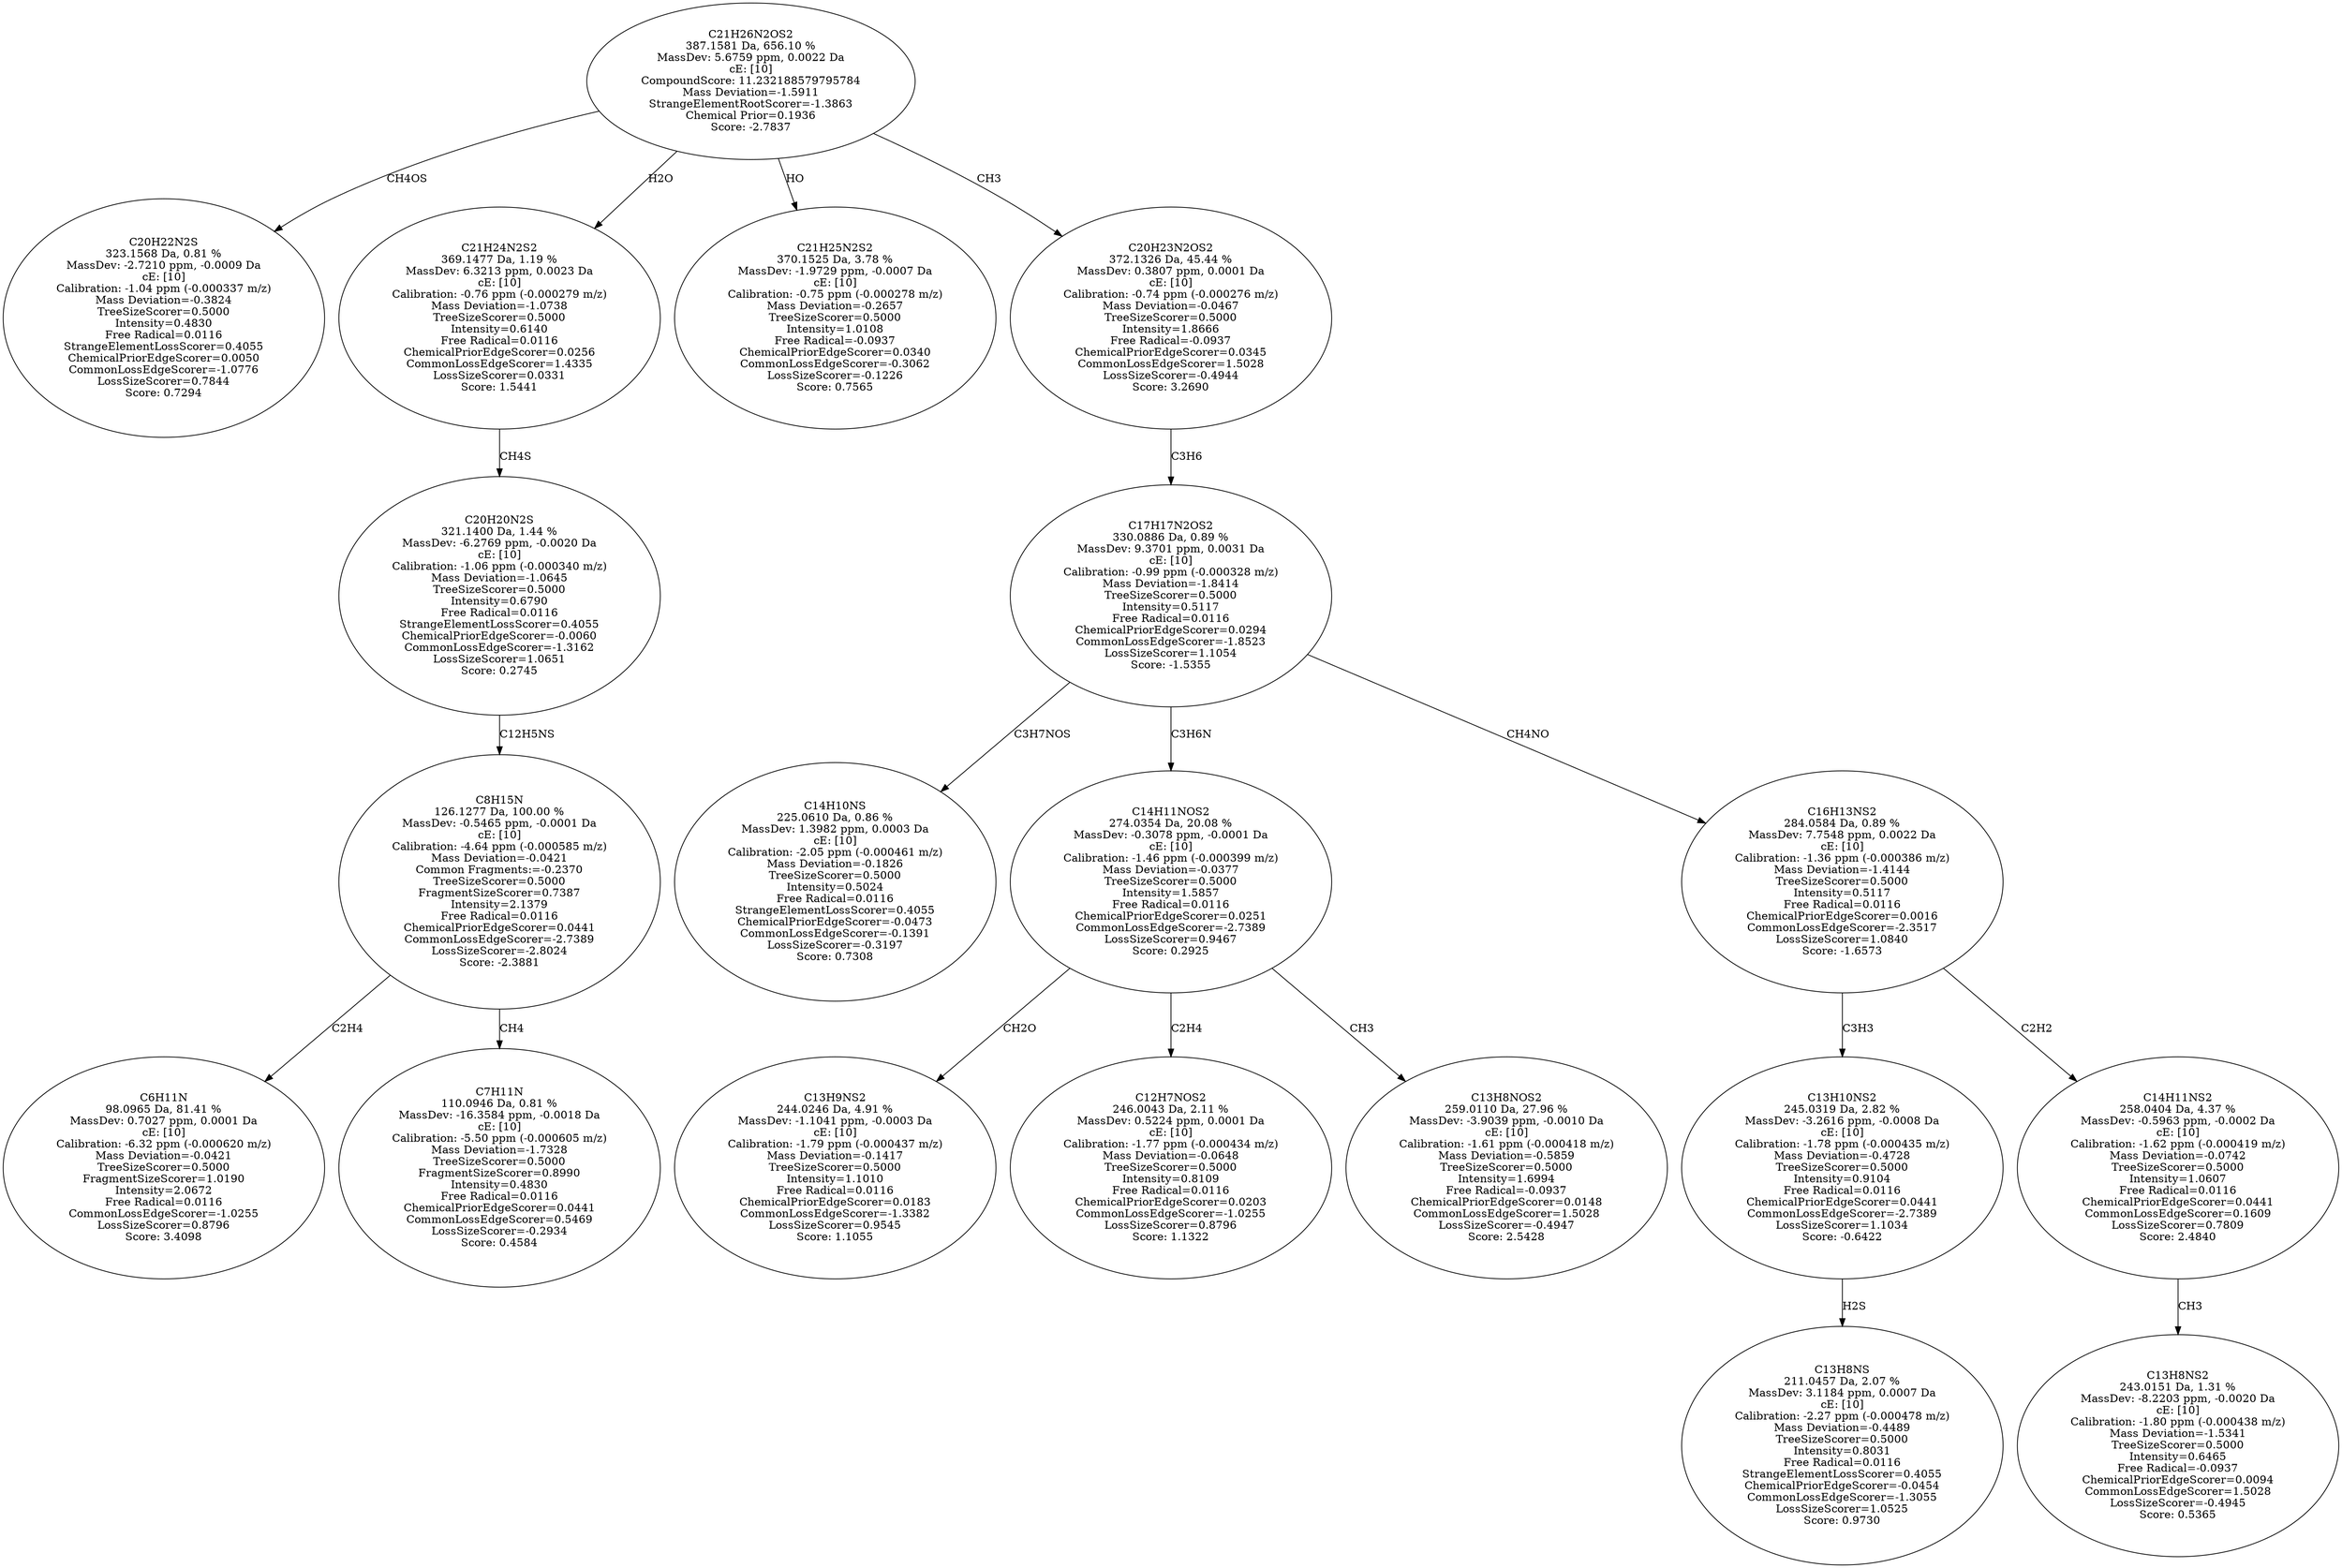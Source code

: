 strict digraph {
v1 [label="C20H22N2S\n323.1568 Da, 0.81 %\nMassDev: -2.7210 ppm, -0.0009 Da\ncE: [10]\nCalibration: -1.04 ppm (-0.000337 m/z)\nMass Deviation=-0.3824\nTreeSizeScorer=0.5000\nIntensity=0.4830\nFree Radical=0.0116\nStrangeElementLossScorer=0.4055\nChemicalPriorEdgeScorer=0.0050\nCommonLossEdgeScorer=-1.0776\nLossSizeScorer=0.7844\nScore: 0.7294"];
v2 [label="C6H11N\n98.0965 Da, 81.41 %\nMassDev: 0.7027 ppm, 0.0001 Da\ncE: [10]\nCalibration: -6.32 ppm (-0.000620 m/z)\nMass Deviation=-0.0421\nTreeSizeScorer=0.5000\nFragmentSizeScorer=1.0190\nIntensity=2.0672\nFree Radical=0.0116\nCommonLossEdgeScorer=-1.0255\nLossSizeScorer=0.8796\nScore: 3.4098"];
v3 [label="C7H11N\n110.0946 Da, 0.81 %\nMassDev: -16.3584 ppm, -0.0018 Da\ncE: [10]\nCalibration: -5.50 ppm (-0.000605 m/z)\nMass Deviation=-1.7328\nTreeSizeScorer=0.5000\nFragmentSizeScorer=0.8990\nIntensity=0.4830\nFree Radical=0.0116\nChemicalPriorEdgeScorer=0.0441\nCommonLossEdgeScorer=0.5469\nLossSizeScorer=-0.2934\nScore: 0.4584"];
v4 [label="C8H15N\n126.1277 Da, 100.00 %\nMassDev: -0.5465 ppm, -0.0001 Da\ncE: [10]\nCalibration: -4.64 ppm (-0.000585 m/z)\nMass Deviation=-0.0421\nCommon Fragments:=-0.2370\nTreeSizeScorer=0.5000\nFragmentSizeScorer=0.7387\nIntensity=2.1379\nFree Radical=0.0116\nChemicalPriorEdgeScorer=0.0441\nCommonLossEdgeScorer=-2.7389\nLossSizeScorer=-2.8024\nScore: -2.3881"];
v5 [label="C20H20N2S\n321.1400 Da, 1.44 %\nMassDev: -6.2769 ppm, -0.0020 Da\ncE: [10]\nCalibration: -1.06 ppm (-0.000340 m/z)\nMass Deviation=-1.0645\nTreeSizeScorer=0.5000\nIntensity=0.6790\nFree Radical=0.0116\nStrangeElementLossScorer=0.4055\nChemicalPriorEdgeScorer=-0.0060\nCommonLossEdgeScorer=-1.3162\nLossSizeScorer=1.0651\nScore: 0.2745"];
v6 [label="C21H24N2S2\n369.1477 Da, 1.19 %\nMassDev: 6.3213 ppm, 0.0023 Da\ncE: [10]\nCalibration: -0.76 ppm (-0.000279 m/z)\nMass Deviation=-1.0738\nTreeSizeScorer=0.5000\nIntensity=0.6140\nFree Radical=0.0116\nChemicalPriorEdgeScorer=0.0256\nCommonLossEdgeScorer=1.4335\nLossSizeScorer=0.0331\nScore: 1.5441"];
v7 [label="C21H25N2S2\n370.1525 Da, 3.78 %\nMassDev: -1.9729 ppm, -0.0007 Da\ncE: [10]\nCalibration: -0.75 ppm (-0.000278 m/z)\nMass Deviation=-0.2657\nTreeSizeScorer=0.5000\nIntensity=1.0108\nFree Radical=-0.0937\nChemicalPriorEdgeScorer=0.0340\nCommonLossEdgeScorer=-0.3062\nLossSizeScorer=-0.1226\nScore: 0.7565"];
v8 [label="C14H10NS\n225.0610 Da, 0.86 %\nMassDev: 1.3982 ppm, 0.0003 Da\ncE: [10]\nCalibration: -2.05 ppm (-0.000461 m/z)\nMass Deviation=-0.1826\nTreeSizeScorer=0.5000\nIntensity=0.5024\nFree Radical=0.0116\nStrangeElementLossScorer=0.4055\nChemicalPriorEdgeScorer=-0.0473\nCommonLossEdgeScorer=-0.1391\nLossSizeScorer=-0.3197\nScore: 0.7308"];
v9 [label="C13H9NS2\n244.0246 Da, 4.91 %\nMassDev: -1.1041 ppm, -0.0003 Da\ncE: [10]\nCalibration: -1.79 ppm (-0.000437 m/z)\nMass Deviation=-0.1417\nTreeSizeScorer=0.5000\nIntensity=1.1010\nFree Radical=0.0116\nChemicalPriorEdgeScorer=0.0183\nCommonLossEdgeScorer=-1.3382\nLossSizeScorer=0.9545\nScore: 1.1055"];
v10 [label="C12H7NOS2\n246.0043 Da, 2.11 %\nMassDev: 0.5224 ppm, 0.0001 Da\ncE: [10]\nCalibration: -1.77 ppm (-0.000434 m/z)\nMass Deviation=-0.0648\nTreeSizeScorer=0.5000\nIntensity=0.8109\nFree Radical=0.0116\nChemicalPriorEdgeScorer=0.0203\nCommonLossEdgeScorer=-1.0255\nLossSizeScorer=0.8796\nScore: 1.1322"];
v11 [label="C13H8NOS2\n259.0110 Da, 27.96 %\nMassDev: -3.9039 ppm, -0.0010 Da\ncE: [10]\nCalibration: -1.61 ppm (-0.000418 m/z)\nMass Deviation=-0.5859\nTreeSizeScorer=0.5000\nIntensity=1.6994\nFree Radical=-0.0937\nChemicalPriorEdgeScorer=0.0148\nCommonLossEdgeScorer=1.5028\nLossSizeScorer=-0.4947\nScore: 2.5428"];
v12 [label="C14H11NOS2\n274.0354 Da, 20.08 %\nMassDev: -0.3078 ppm, -0.0001 Da\ncE: [10]\nCalibration: -1.46 ppm (-0.000399 m/z)\nMass Deviation=-0.0377\nTreeSizeScorer=0.5000\nIntensity=1.5857\nFree Radical=0.0116\nChemicalPriorEdgeScorer=0.0251\nCommonLossEdgeScorer=-2.7389\nLossSizeScorer=0.9467\nScore: 0.2925"];
v13 [label="C13H8NS\n211.0457 Da, 2.07 %\nMassDev: 3.1184 ppm, 0.0007 Da\ncE: [10]\nCalibration: -2.27 ppm (-0.000478 m/z)\nMass Deviation=-0.4489\nTreeSizeScorer=0.5000\nIntensity=0.8031\nFree Radical=0.0116\nStrangeElementLossScorer=0.4055\nChemicalPriorEdgeScorer=-0.0454\nCommonLossEdgeScorer=-1.3055\nLossSizeScorer=1.0525\nScore: 0.9730"];
v14 [label="C13H10NS2\n245.0319 Da, 2.82 %\nMassDev: -3.2616 ppm, -0.0008 Da\ncE: [10]\nCalibration: -1.78 ppm (-0.000435 m/z)\nMass Deviation=-0.4728\nTreeSizeScorer=0.5000\nIntensity=0.9104\nFree Radical=0.0116\nChemicalPriorEdgeScorer=0.0441\nCommonLossEdgeScorer=-2.7389\nLossSizeScorer=1.1034\nScore: -0.6422"];
v15 [label="C13H8NS2\n243.0151 Da, 1.31 %\nMassDev: -8.2203 ppm, -0.0020 Da\ncE: [10]\nCalibration: -1.80 ppm (-0.000438 m/z)\nMass Deviation=-1.5341\nTreeSizeScorer=0.5000\nIntensity=0.6465\nFree Radical=-0.0937\nChemicalPriorEdgeScorer=0.0094\nCommonLossEdgeScorer=1.5028\nLossSizeScorer=-0.4945\nScore: 0.5365"];
v16 [label="C14H11NS2\n258.0404 Da, 4.37 %\nMassDev: -0.5963 ppm, -0.0002 Da\ncE: [10]\nCalibration: -1.62 ppm (-0.000419 m/z)\nMass Deviation=-0.0742\nTreeSizeScorer=0.5000\nIntensity=1.0607\nFree Radical=0.0116\nChemicalPriorEdgeScorer=0.0441\nCommonLossEdgeScorer=0.1609\nLossSizeScorer=0.7809\nScore: 2.4840"];
v17 [label="C16H13NS2\n284.0584 Da, 0.89 %\nMassDev: 7.7548 ppm, 0.0022 Da\ncE: [10]\nCalibration: -1.36 ppm (-0.000386 m/z)\nMass Deviation=-1.4144\nTreeSizeScorer=0.5000\nIntensity=0.5117\nFree Radical=0.0116\nChemicalPriorEdgeScorer=0.0016\nCommonLossEdgeScorer=-2.3517\nLossSizeScorer=1.0840\nScore: -1.6573"];
v18 [label="C17H17N2OS2\n330.0886 Da, 0.89 %\nMassDev: 9.3701 ppm, 0.0031 Da\ncE: [10]\nCalibration: -0.99 ppm (-0.000328 m/z)\nMass Deviation=-1.8414\nTreeSizeScorer=0.5000\nIntensity=0.5117\nFree Radical=0.0116\nChemicalPriorEdgeScorer=0.0294\nCommonLossEdgeScorer=-1.8523\nLossSizeScorer=1.1054\nScore: -1.5355"];
v19 [label="C20H23N2OS2\n372.1326 Da, 45.44 %\nMassDev: 0.3807 ppm, 0.0001 Da\ncE: [10]\nCalibration: -0.74 ppm (-0.000276 m/z)\nMass Deviation=-0.0467\nTreeSizeScorer=0.5000\nIntensity=1.8666\nFree Radical=-0.0937\nChemicalPriorEdgeScorer=0.0345\nCommonLossEdgeScorer=1.5028\nLossSizeScorer=-0.4944\nScore: 3.2690"];
v20 [label="C21H26N2OS2\n387.1581 Da, 656.10 %\nMassDev: 5.6759 ppm, 0.0022 Da\ncE: [10]\nCompoundScore: 11.232188579795784\nMass Deviation=-1.5911\nStrangeElementRootScorer=-1.3863\nChemical Prior=0.1936\nScore: -2.7837"];
v20 -> v1 [label="CH4OS"];
v4 -> v2 [label="C2H4"];
v4 -> v3 [label="CH4"];
v5 -> v4 [label="C12H5NS"];
v6 -> v5 [label="CH4S"];
v20 -> v6 [label="H2O"];
v20 -> v7 [label="HO"];
v18 -> v8 [label="C3H7NOS"];
v12 -> v9 [label="CH2O"];
v12 -> v10 [label="C2H4"];
v12 -> v11 [label="CH3"];
v18 -> v12 [label="C3H6N"];
v14 -> v13 [label="H2S"];
v17 -> v14 [label="C3H3"];
v16 -> v15 [label="CH3"];
v17 -> v16 [label="C2H2"];
v18 -> v17 [label="CH4NO"];
v19 -> v18 [label="C3H6"];
v20 -> v19 [label="CH3"];
}